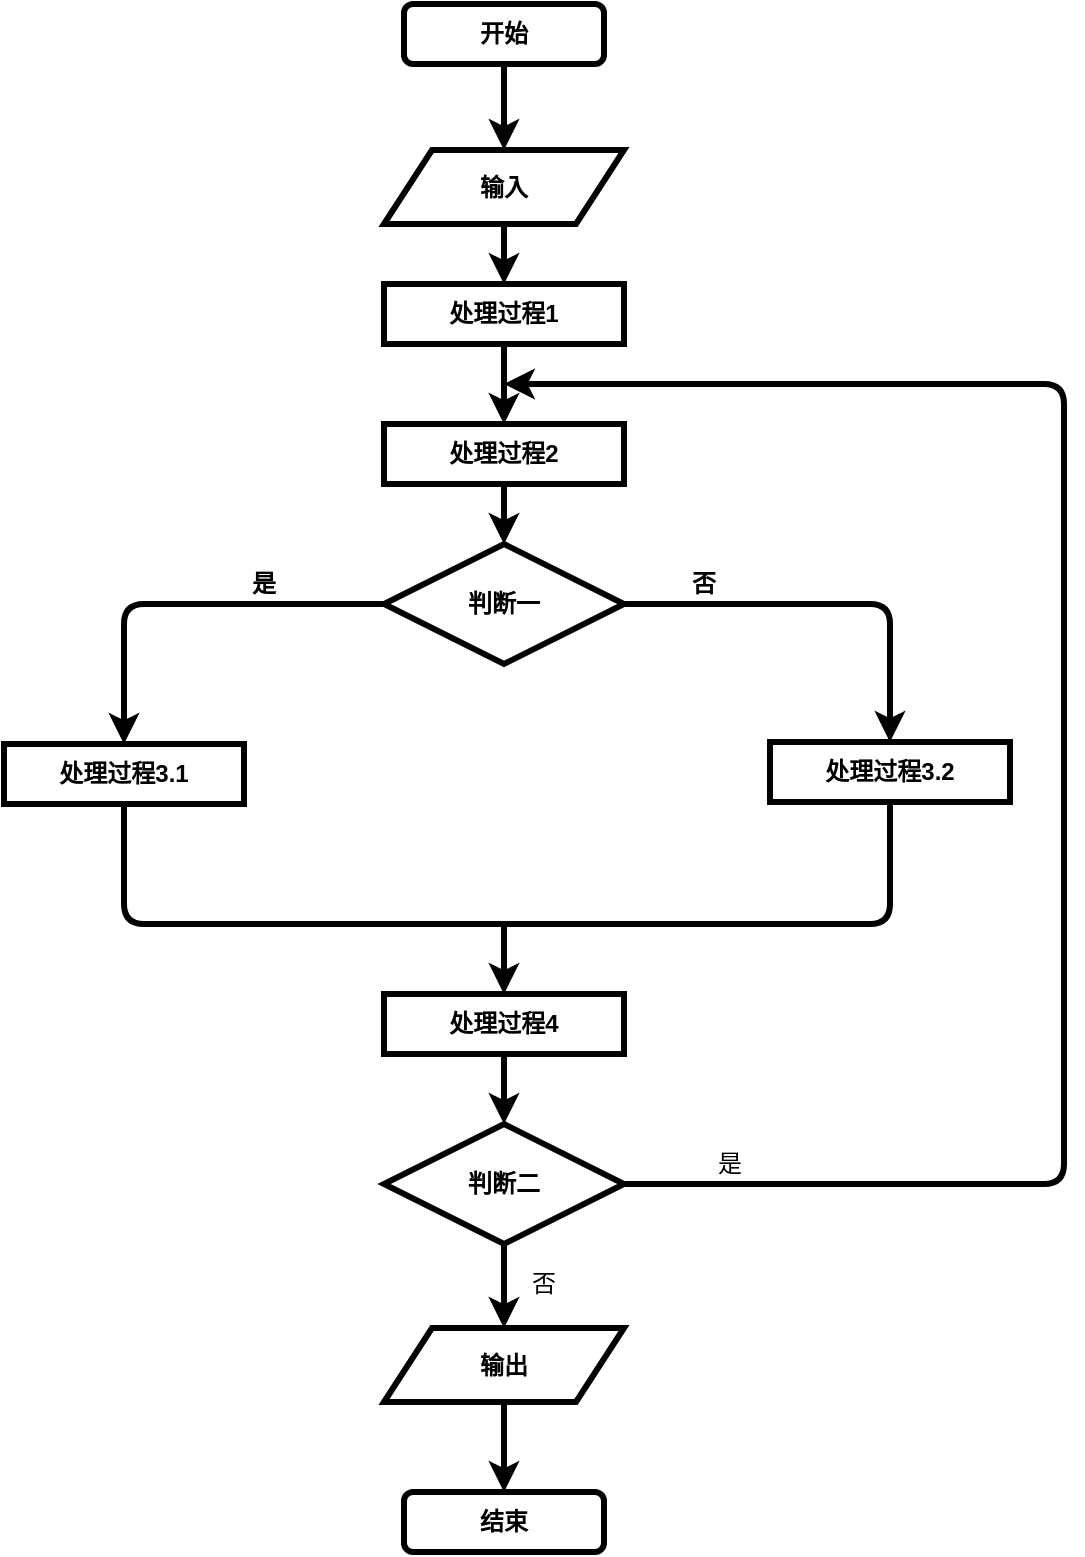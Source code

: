 <mxGraphModel grid="1" gridSize="10" guides="1" tooltips="1" connect="1" arrows="1" fold="1" page="1" pageScale="1" pageWidth="413" pageHeight="583" background="#ffffff"><root><mxCell id="0"/><mxCell id="1" parent="0"/><mxCell id="2" value="&lt;b&gt;开始&lt;/b&gt;" style="rounded=1;whiteSpace=wrap;html=1;strokeWidth=3;" parent="1" vertex="1"><mxGeometry x="310" y="60" width="100" height="30" as="geometry"/></mxCell><mxCell id="4" value="&lt;b&gt;处理过程1&lt;/b&gt;" style="rounded=0;whiteSpace=wrap;html=1;strokeWidth=3;" parent="1" vertex="1"><mxGeometry x="300" y="200" width="120" height="30" as="geometry"/></mxCell><mxCell id="7" value="&lt;b&gt;输入&lt;/b&gt;" style="shape=parallelogram;perimeter=parallelogramPerimeter;whiteSpace=wrap;html=1;strokeWidth=3;" parent="1" vertex="1"><mxGeometry x="300" y="133" width="120" height="37" as="geometry"/></mxCell><mxCell id="8" value="&lt;b&gt;判断一&lt;/b&gt;" style="rhombus;whiteSpace=wrap;html=1;strokeWidth=3;" parent="1" vertex="1"><mxGeometry x="300" y="330" width="120" height="60" as="geometry"/></mxCell><mxCell id="10" value="&lt;b&gt;处理过程2&lt;/b&gt;" style="rounded=0;whiteSpace=wrap;html=1;strokeWidth=3;" parent="1" vertex="1"><mxGeometry x="300" y="270" width="120" height="30" as="geometry"/></mxCell><mxCell id="12" value="&lt;b&gt;判断二&lt;/b&gt;" style="rhombus;whiteSpace=wrap;html=1;strokeWidth=3;" parent="1" vertex="1"><mxGeometry x="300" y="620" width="120" height="60" as="geometry"/></mxCell><mxCell id="13" value="&lt;b&gt;处理过程3.1&lt;/b&gt;" style="rounded=0;whiteSpace=wrap;html=1;strokeWidth=3;" parent="1" vertex="1"><mxGeometry x="110" y="430" width="120" height="30" as="geometry"/></mxCell><mxCell id="14" value="&lt;b&gt;处理过程3.2&lt;/b&gt;" style="rounded=0;whiteSpace=wrap;html=1;strokeWidth=3;" parent="1" vertex="1"><mxGeometry x="493" y="429" width="120" height="30" as="geometry"/></mxCell><mxCell id="15" value="&lt;b&gt;输出&lt;/b&gt;" style="shape=parallelogram;perimeter=parallelogramPerimeter;whiteSpace=wrap;html=1;strokeWidth=3;" parent="1" vertex="1"><mxGeometry x="300" y="722" width="120" height="37" as="geometry"/></mxCell><mxCell id="16" value="&lt;b&gt;结束&lt;/b&gt;" style="rounded=1;whiteSpace=wrap;html=1;strokeWidth=3;" parent="1" vertex="1"><mxGeometry x="310" y="804" width="100" height="30" as="geometry"/></mxCell><mxCell id="17" value="" style="endArrow=classic;html=1;entryX=0.5;entryY=0;exitX=0;exitY=0.5;strokeWidth=3;" parent="1" source="8" target="13" edge="1"><mxGeometry width="50" height="50" relative="1" as="geometry"><mxPoint x="280" y="400" as="sourcePoint"/><mxPoint x="330" y="350" as="targetPoint"/><Array as="points"><mxPoint x="170" y="360"/></Array></mxGeometry></mxCell><mxCell id="18" value="" style="endArrow=classic;html=1;exitX=1;exitY=0.5;entryX=0.5;entryY=0;strokeWidth=3;" parent="1" source="8" target="14" edge="1"><mxGeometry width="50" height="50" relative="1" as="geometry"><mxPoint x="420" y="370" as="sourcePoint"/><mxPoint x="440" y="410" as="targetPoint"/><Array as="points"><mxPoint x="553" y="360"/></Array></mxGeometry></mxCell><mxCell id="19" value="" style="endArrow=none;html=1;exitX=0.5;exitY=1;strokeWidth=3;" parent="1" source="13" edge="1"><mxGeometry width="50" height="50" relative="1" as="geometry"><mxPoint x="110" y="880" as="sourcePoint"/><mxPoint x="360" y="520" as="targetPoint"/><Array as="points"><mxPoint x="170" y="520"/></Array></mxGeometry></mxCell><mxCell id="20" value="" style="endArrow=none;html=1;entryX=0.5;entryY=1;strokeWidth=3;" parent="1" target="14" edge="1"><mxGeometry width="50" height="50" relative="1" as="geometry"><mxPoint x="360" y="520" as="sourcePoint"/><mxPoint x="580" y="505" as="targetPoint"/><Array as="points"><mxPoint x="553" y="520"/></Array></mxGeometry></mxCell><mxCell id="21" value="" style="endArrow=classic;html=1;entryX=0.5;entryY=0;strokeWidth=3;" parent="1" target="33" edge="1"><mxGeometry width="50" height="50" relative="1" as="geometry"><mxPoint x="360" y="520" as="sourcePoint"/><mxPoint x="360" y="540" as="targetPoint"/></mxGeometry></mxCell><mxCell id="22" value="" style="endArrow=classic;html=1;exitX=1;exitY=0.5;strokeWidth=3;" parent="1" source="12" edge="1"><mxGeometry width="50" height="50" relative="1" as="geometry"><mxPoint x="530" y="615" as="sourcePoint"/><mxPoint x="360" y="250" as="targetPoint"/><Array as="points"><mxPoint x="640" y="650"/><mxPoint x="640" y="250"/></Array></mxGeometry></mxCell><mxCell id="23" value="" style="endArrow=classic;html=1;exitX=0.5;exitY=1;entryX=0.5;entryY=0;strokeWidth=3;" parent="1" source="2" target="7" edge="1"><mxGeometry width="50" height="50" relative="1" as="geometry"><mxPoint x="160" y="152" as="sourcePoint"/><mxPoint x="210" y="102" as="targetPoint"/></mxGeometry></mxCell><mxCell id="24" value="" style="endArrow=classic;html=1;entryX=0.5;entryY=0;strokeWidth=3;" parent="1" target="4" edge="1"><mxGeometry width="50" height="50" relative="1" as="geometry"><mxPoint x="360" y="171" as="sourcePoint"/><mxPoint x="190" y="127" as="targetPoint"/></mxGeometry></mxCell><mxCell id="25" value="" style="endArrow=classic;html=1;entryX=0.5;entryY=0;exitX=0.5;exitY=1;strokeWidth=3;" parent="1" source="4" target="10" edge="1"><mxGeometry width="50" height="50" relative="1" as="geometry"><mxPoint x="370" y="220" as="sourcePoint"/><mxPoint x="370" y="249" as="targetPoint"/></mxGeometry></mxCell><mxCell id="26" value="" style="endArrow=classic;html=1;entryX=0.5;entryY=0;exitX=0.5;exitY=1;strokeWidth=3;" parent="1" source="10" target="8" edge="1"><mxGeometry width="50" height="50" relative="1" as="geometry"><mxPoint x="360" y="320" as="sourcePoint"/><mxPoint x="370" y="280" as="targetPoint"/></mxGeometry></mxCell><mxCell id="27" value="" style="endArrow=classic;html=1;entryX=0.5;entryY=0;exitX=0.5;exitY=1;strokeWidth=3;" parent="1" source="12" target="15" edge="1"><mxGeometry width="50" height="50" relative="1" as="geometry"><mxPoint x="370" y="595" as="sourcePoint"/><mxPoint x="370" y="635" as="targetPoint"/></mxGeometry></mxCell><mxCell id="28" value="" style="endArrow=classic;html=1;entryX=0.5;entryY=0;exitX=0.5;exitY=1;strokeWidth=3;" parent="1" source="15" target="16" edge="1"><mxGeometry width="50" height="50" relative="1" as="geometry"><mxPoint x="380" y="741" as="sourcePoint"/><mxPoint x="380" y="786" as="targetPoint"/></mxGeometry></mxCell><mxCell id="29" value="&lt;b&gt;是&lt;/b&gt;" style="text;html=1;strokeColor=none;fillColor=none;align=center;verticalAlign=middle;whiteSpace=wrap;rounded=0;strokeWidth=3;" parent="1" vertex="1"><mxGeometry x="220" y="340" width="40" height="20" as="geometry"/></mxCell><mxCell id="30" value="&lt;b&gt;否&lt;/b&gt;" style="text;html=1;strokeColor=none;fillColor=none;align=center;verticalAlign=middle;whiteSpace=wrap;rounded=0;strokeWidth=3;" parent="1" vertex="1"><mxGeometry x="440" y="340" width="40" height="20" as="geometry"/></mxCell><mxCell id="31" value="是" style="text;html=1;strokeColor=none;fillColor=none;align=center;verticalAlign=middle;whiteSpace=wrap;rounded=0;strokeWidth=3;" parent="1" vertex="1"><mxGeometry x="453" y="630" width="40" height="20" as="geometry"/></mxCell><mxCell id="32" value="否" style="text;html=1;strokeColor=none;fillColor=none;align=center;verticalAlign=middle;whiteSpace=wrap;rounded=0;strokeWidth=3;" parent="1" vertex="1"><mxGeometry x="360" y="690" width="40" height="20" as="geometry"/></mxCell><mxCell id="33" value="&lt;b&gt;处理过程4&lt;/b&gt;" style="rounded=0;whiteSpace=wrap;html=1;strokeWidth=3;" parent="1" vertex="1"><mxGeometry x="300" y="555" width="120" height="30" as="geometry"/></mxCell><mxCell id="34" value="" style="endArrow=classic;html=1;entryX=0.5;entryY=0;exitX=0.5;exitY=1;strokeWidth=3;" parent="1" source="33" target="12" edge="1"><mxGeometry width="50" height="50" relative="1" as="geometry"><mxPoint x="370" y="530" as="sourcePoint"/><mxPoint x="370" y="565" as="targetPoint"/></mxGeometry></mxCell></root></mxGraphModel>